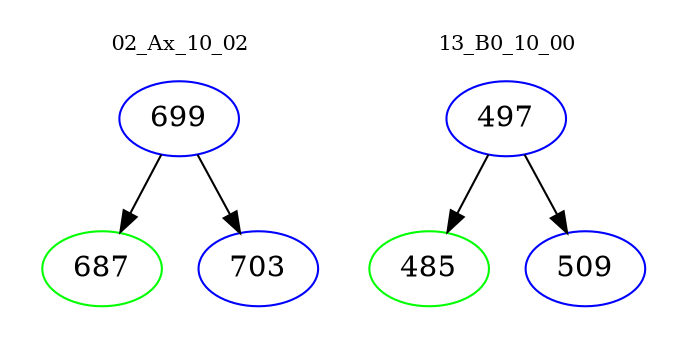 digraph{
subgraph cluster_0 {
color = white
label = "02_Ax_10_02";
fontsize=10;
T0_699 [label="699", color="blue"]
T0_699 -> T0_687 [color="black"]
T0_687 [label="687", color="green"]
T0_699 -> T0_703 [color="black"]
T0_703 [label="703", color="blue"]
}
subgraph cluster_1 {
color = white
label = "13_B0_10_00";
fontsize=10;
T1_497 [label="497", color="blue"]
T1_497 -> T1_485 [color="black"]
T1_485 [label="485", color="green"]
T1_497 -> T1_509 [color="black"]
T1_509 [label="509", color="blue"]
}
}
